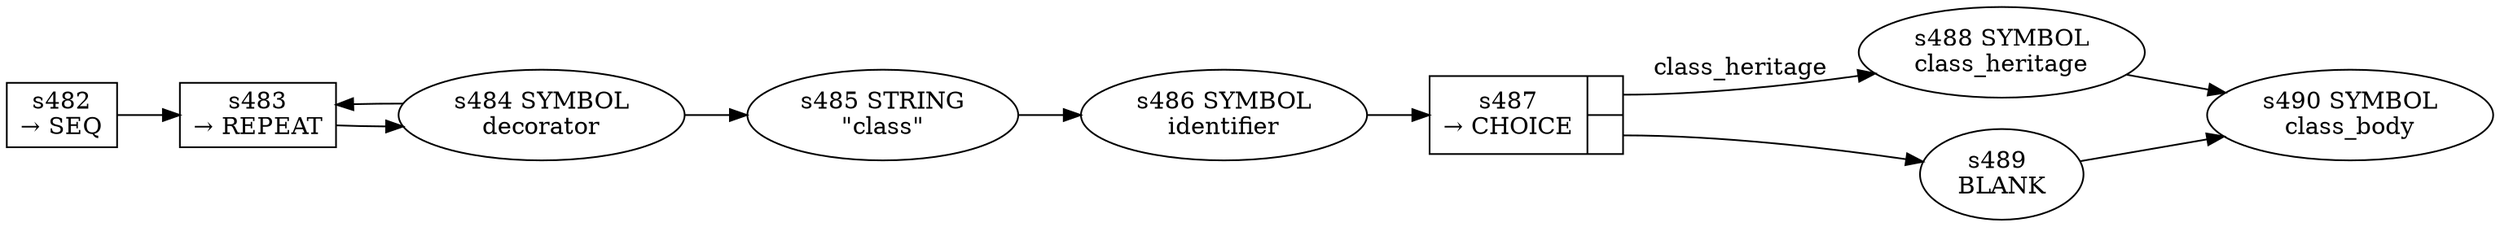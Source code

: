 
  digraph class {
  
    rankdir=LR;
  
    s482 [label="s482\n&rarr; SEQ", shape=record, fixedsize=false, peripheries=1];
  s483 [label="s483\n&rarr; REPEAT", shape=record, fixedsize=false, peripheries=1];
  s484 [label="s484 SYMBOL\ndecorator" href="javascript-grammar.json.decorator.dot.svg"];
  s483 -> s484 [];
  s484 -> s483 [];
  s482 -> s483 [];
  s485 [label="s485 STRING\n\"class\""];
  s484 -> s485 [];
  s486 [label="s486 SYMBOL\nidentifier" href="javascript-grammar.json.identifier.dot.svg"];
  s485 -> s486 [];
  s487 [label="{s487\n&rarr; CHOICE|{<p0>|<p1>}}", shape=record, fixedsize=false, peripheries=1];
  s488 [label="s488 SYMBOL\nclass_heritage" href="javascript-grammar.json.class_heritage.dot.svg"];
  s487:p0 -> s488 [label="class_heritage"];
  s489 [label="s489 \nBLANK"];
  s487:p1 -> s489 [label=""];
  s486 -> s487 [];
  s490 [label="s490 SYMBOL\nclass_body" href="javascript-grammar.json.class_body.dot.svg"];
  s488 -> s490 [];
  s489 -> s490 [];
  
  }
  